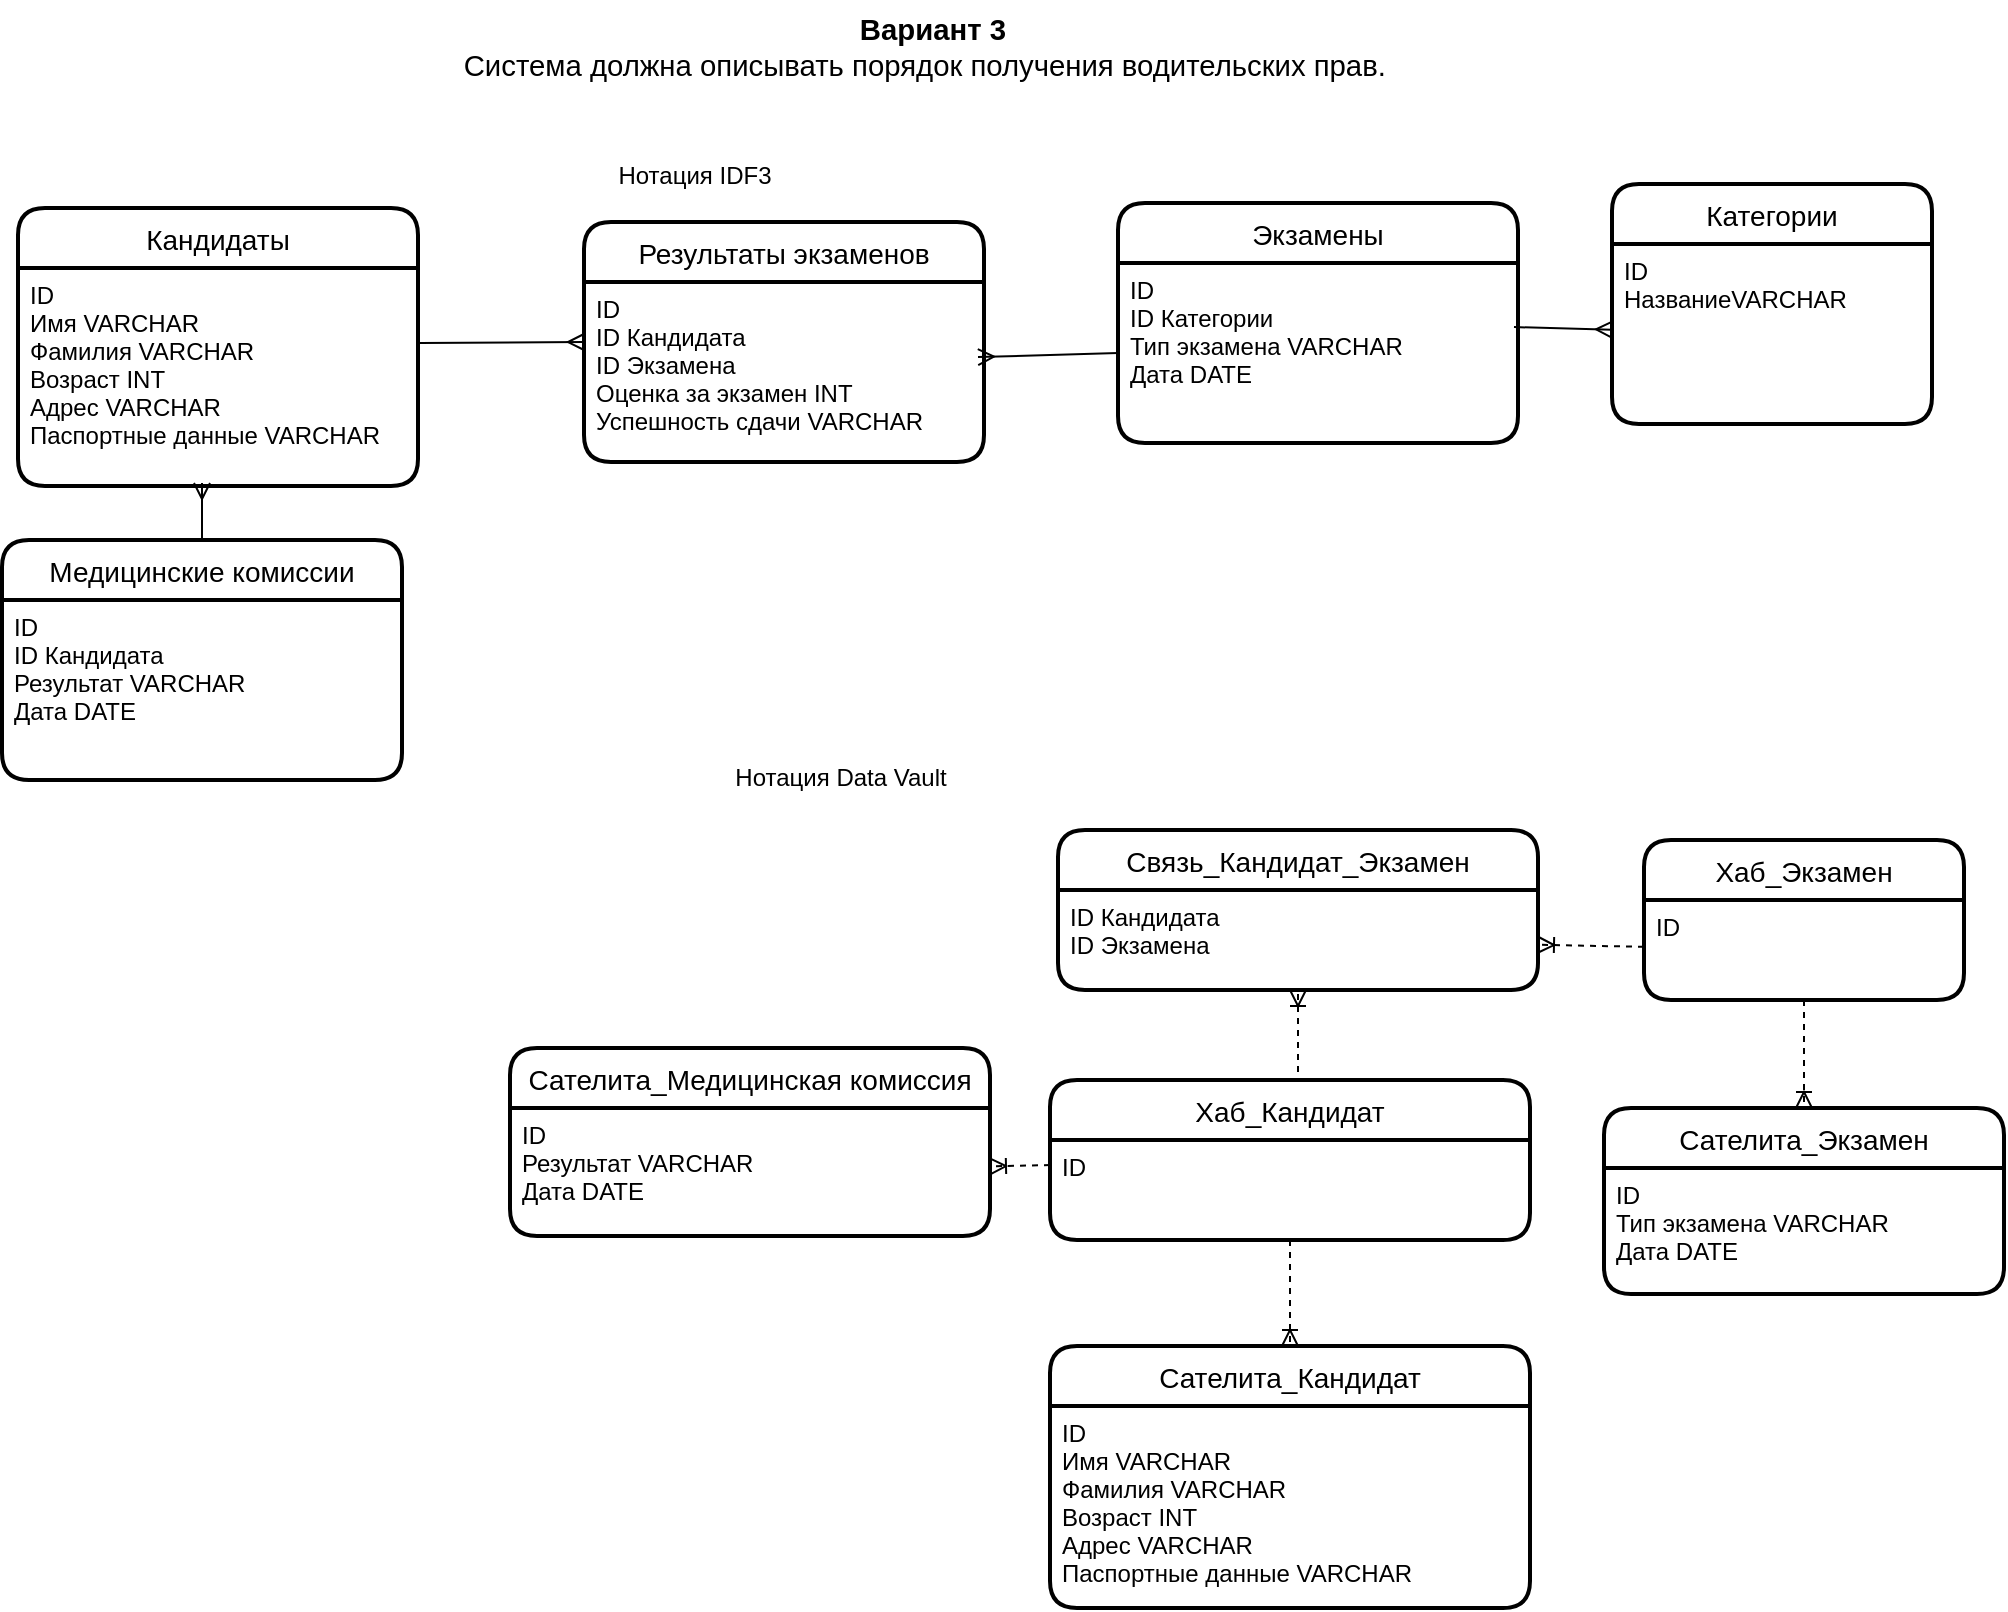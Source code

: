 <mxfile version="26.0.5">
  <diagram id="yDBRZiaTPx-2oKyrs-rQ" name="Страница 1">
    <mxGraphModel dx="2261" dy="780" grid="0" gridSize="10" guides="1" tooltips="1" connect="1" arrows="1" fold="1" page="1" pageScale="1" pageWidth="827" pageHeight="1169" math="0" shadow="0">
      <root>
        <mxCell id="0" />
        <mxCell id="1" parent="0" />
        <mxCell id="eij8mgXqUikKY7fD8WlG-15" value="&lt;p class=&quot;paragraph&quot; style=&quot;margin: 0cm ; vertical-align: baseline&quot;&gt;&lt;span class=&quot;normaltextrun&quot;&gt;&lt;b&gt;&lt;span style=&quot;font-size: 11.0pt ; font-family: &amp;quot;arial&amp;quot; , sans-serif&quot;&gt;Вариант 3&lt;/span&gt;&lt;/b&gt;&lt;/span&gt;&lt;span class=&quot;normaltextrun&quot;&gt;&lt;span style=&quot;font-size: 11.0pt ; font-family: &amp;quot;arial&amp;quot; , sans-serif&quot;&gt;&amp;nbsp;&lt;/span&gt;&lt;/span&gt;&lt;/p&gt;&lt;p class=&quot;paragraph&quot; style=&quot;margin: 0cm ; vertical-align: baseline&quot;&gt;&lt;span class=&quot;eop&quot;&gt;&lt;span style=&quot;background-color: transparent; font-size: 14.667px;&quot;&gt;&lt;font face=&quot;arial, sans-serif&quot;&gt;Система должна описывать порядок получения водительских прав.&amp;nbsp;&amp;nbsp;&lt;/font&gt;&lt;/span&gt;&lt;span style=&quot;font-size: 11.0pt ; font-family: &amp;quot;arial&amp;quot; , sans-serif&quot;&gt;&amp;nbsp;&lt;/span&gt;&lt;/span&gt;&lt;span style=&quot;font-size: 9.0pt ; font-family: &amp;quot;segoe ui&amp;quot; , sans-serif&quot;&gt;&lt;/span&gt;&lt;/p&gt;" style="text;html=1;align=center;verticalAlign=middle;resizable=0;points=[];autosize=1;" parent="1" vertex="1">
          <mxGeometry y="42" width="491" height="47" as="geometry" />
        </mxCell>
        <mxCell id="eij8mgXqUikKY7fD8WlG-13" value="Экзамены" style="swimlane;childLayout=stackLayout;horizontal=1;startSize=30;horizontalStack=0;rounded=1;fontSize=14;fontStyle=0;strokeWidth=2;resizeParent=0;resizeLast=1;shadow=0;dashed=0;align=center;" parent="1" vertex="1">
          <mxGeometry x="337" y="143.5" width="200" height="120" as="geometry" />
        </mxCell>
        <mxCell id="eij8mgXqUikKY7fD8WlG-14" value="ID&#xa;ID Категории&#xa;Тип экзамена VARCHAR&#xa;Дата DATE" style="align=left;strokeColor=none;fillColor=none;spacingLeft=4;fontSize=12;verticalAlign=top;resizable=0;rotatable=0;part=1;" parent="eij8mgXqUikKY7fD8WlG-13" vertex="1">
          <mxGeometry y="30" width="200" height="90" as="geometry" />
        </mxCell>
        <mxCell id="eij8mgXqUikKY7fD8WlG-18" value="Нотация IDF3" style="text;html=1;align=center;verticalAlign=middle;resizable=0;points=[];autosize=1;" parent="1" vertex="1">
          <mxGeometry x="80" y="120" width="90" height="20" as="geometry" />
        </mxCell>
        <mxCell id="eij8mgXqUikKY7fD8WlG-19" value="Нотация Data Vault" style="text;html=1;align=center;verticalAlign=middle;resizable=0;points=[];autosize=1;" parent="1" vertex="1">
          <mxGeometry x="138" y="421" width="120" height="20" as="geometry" />
        </mxCell>
        <mxCell id="eij8mgXqUikKY7fD8WlG-30" value="Связь_Кандидат_Экзамен" style="swimlane;childLayout=stackLayout;horizontal=1;startSize=30;horizontalStack=0;rounded=1;fontSize=14;fontStyle=0;strokeWidth=2;resizeParent=0;resizeLast=1;shadow=0;dashed=0;align=center;" parent="1" vertex="1">
          <mxGeometry x="307" y="457" width="240" height="80" as="geometry" />
        </mxCell>
        <mxCell id="eij8mgXqUikKY7fD8WlG-31" value="ID Кандидата&#xa;ID Экзамена" style="align=left;strokeColor=none;fillColor=none;spacingLeft=4;fontSize=12;verticalAlign=top;resizable=0;rotatable=0;part=1;" parent="eij8mgXqUikKY7fD8WlG-30" vertex="1">
          <mxGeometry y="30" width="240" height="50" as="geometry" />
        </mxCell>
        <mxCell id="eij8mgXqUikKY7fD8WlG-9" value="Кандидаты" style="swimlane;childLayout=stackLayout;horizontal=1;startSize=30;horizontalStack=0;rounded=1;fontSize=14;fontStyle=0;strokeWidth=2;resizeParent=0;resizeLast=1;shadow=0;dashed=0;align=center;" parent="1" vertex="1">
          <mxGeometry x="-213" y="146" width="200" height="139" as="geometry" />
        </mxCell>
        <mxCell id="eij8mgXqUikKY7fD8WlG-10" value="ID&#xa;Имя VARCHAR&#xa;Фамилия VARCHAR&#xa;Возраст INT&#xa;Адрес VARCHAR&#xa;Паспортные данные VARCHAR" style="align=left;strokeColor=none;fillColor=none;spacingLeft=4;fontSize=12;verticalAlign=top;resizable=0;rotatable=0;part=1;" parent="eij8mgXqUikKY7fD8WlG-9" vertex="1">
          <mxGeometry y="30" width="200" height="109" as="geometry" />
        </mxCell>
        <mxCell id="eij8mgXqUikKY7fD8WlG-11" value="Категории" style="swimlane;childLayout=stackLayout;horizontal=1;startSize=30;horizontalStack=0;rounded=1;fontSize=14;fontStyle=0;strokeWidth=2;resizeParent=0;resizeLast=1;shadow=0;dashed=0;align=center;" parent="1" vertex="1">
          <mxGeometry x="584" y="134" width="160" height="120" as="geometry" />
        </mxCell>
        <mxCell id="eij8mgXqUikKY7fD8WlG-12" value="ID&#xa;НазваниеVARCHAR&#xa;" style="align=left;strokeColor=none;fillColor=none;spacingLeft=4;fontSize=12;verticalAlign=top;resizable=0;rotatable=0;part=1;" parent="eij8mgXqUikKY7fD8WlG-11" vertex="1">
          <mxGeometry y="30" width="160" height="90" as="geometry" />
        </mxCell>
        <mxCell id="eij8mgXqUikKY7fD8WlG-32" value="Хаб_Экзамен" style="swimlane;childLayout=stackLayout;horizontal=1;startSize=30;horizontalStack=0;rounded=1;fontSize=14;fontStyle=0;strokeWidth=2;resizeParent=0;resizeLast=1;shadow=0;dashed=0;align=center;" parent="1" vertex="1">
          <mxGeometry x="600" y="462" width="160" height="80" as="geometry" />
        </mxCell>
        <mxCell id="eij8mgXqUikKY7fD8WlG-33" value="ID&#xa;" style="align=left;strokeColor=none;fillColor=none;spacingLeft=4;fontSize=12;verticalAlign=top;resizable=0;rotatable=0;part=1;" parent="eij8mgXqUikKY7fD8WlG-32" vertex="1">
          <mxGeometry y="30" width="160" height="50" as="geometry" />
        </mxCell>
        <mxCell id="eij8mgXqUikKY7fD8WlG-36" value="Сателита_Экзамен" style="swimlane;childLayout=stackLayout;horizontal=1;startSize=30;horizontalStack=0;rounded=1;fontSize=14;fontStyle=0;strokeWidth=2;resizeParent=0;resizeLast=1;shadow=0;dashed=0;align=center;" parent="1" vertex="1">
          <mxGeometry x="580" y="596" width="200" height="93" as="geometry" />
        </mxCell>
        <mxCell id="eij8mgXqUikKY7fD8WlG-37" value="ID&#xa;Тип экзамена VARCHAR&#xa;Дата DATE" style="align=left;strokeColor=none;fillColor=none;spacingLeft=4;fontSize=12;verticalAlign=top;resizable=0;rotatable=0;part=1;" parent="eij8mgXqUikKY7fD8WlG-36" vertex="1">
          <mxGeometry y="30" width="200" height="63" as="geometry" />
        </mxCell>
        <mxCell id="eij8mgXqUikKY7fD8WlG-50" value="" style="fontSize=12;html=1;endArrow=ERoneToMany;dashed=1;" parent="1" source="eij8mgXqUikKY7fD8WlG-33" target="eij8mgXqUikKY7fD8WlG-31" edge="1">
          <mxGeometry width="100" height="100" relative="1" as="geometry">
            <mxPoint x="644" y="1052" as="sourcePoint" />
            <mxPoint x="744" y="952" as="targetPoint" />
          </mxGeometry>
        </mxCell>
        <mxCell id="eij8mgXqUikKY7fD8WlG-52" value="" style="fontSize=12;html=1;endArrow=ERoneToMany;dashed=1;exitX=0.5;exitY=1;exitDx=0;exitDy=0;entryX=0.5;entryY=0;entryDx=0;entryDy=0;" parent="1" source="eij8mgXqUikKY7fD8WlG-43" target="eij8mgXqUikKY7fD8WlG-24" edge="1">
          <mxGeometry width="100" height="100" relative="1" as="geometry">
            <mxPoint x="664" y="1072" as="sourcePoint" />
            <mxPoint x="764" y="972" as="targetPoint" />
          </mxGeometry>
        </mxCell>
        <mxCell id="eij8mgXqUikKY7fD8WlG-54" value="" style="fontSize=12;html=1;endArrow=ERoneToMany;dashed=1;entryX=0.5;entryY=0;entryDx=0;entryDy=0;exitX=0.5;exitY=1;exitDx=0;exitDy=0;" parent="1" source="eij8mgXqUikKY7fD8WlG-33" target="eij8mgXqUikKY7fD8WlG-36" edge="1">
          <mxGeometry width="100" height="100" relative="1" as="geometry">
            <mxPoint x="664" y="1072" as="sourcePoint" />
            <mxPoint x="764" y="972" as="targetPoint" />
          </mxGeometry>
        </mxCell>
        <mxCell id="eij8mgXqUikKY7fD8WlG-42" value="Хаб_Кандидат" style="swimlane;childLayout=stackLayout;horizontal=1;startSize=30;horizontalStack=0;rounded=1;fontSize=14;fontStyle=0;strokeWidth=2;resizeParent=0;resizeLast=1;shadow=0;dashed=0;align=center;" parent="1" vertex="1">
          <mxGeometry x="303" y="582" width="240" height="80" as="geometry" />
        </mxCell>
        <mxCell id="eij8mgXqUikKY7fD8WlG-43" value="ID&#xa;" style="align=left;strokeColor=none;fillColor=none;spacingLeft=4;fontSize=12;verticalAlign=top;resizable=0;rotatable=0;part=1;" parent="eij8mgXqUikKY7fD8WlG-42" vertex="1">
          <mxGeometry y="30" width="240" height="50" as="geometry" />
        </mxCell>
        <mxCell id="eij8mgXqUikKY7fD8WlG-24" value="Сателита_Кандидат" style="swimlane;childLayout=stackLayout;horizontal=1;startSize=30;horizontalStack=0;rounded=1;fontSize=14;fontStyle=0;strokeWidth=2;resizeParent=0;resizeLast=1;shadow=0;dashed=0;align=center;" parent="1" vertex="1">
          <mxGeometry x="303" y="715" width="240" height="131" as="geometry" />
        </mxCell>
        <mxCell id="eij8mgXqUikKY7fD8WlG-25" value="ID&#xa;Имя VARCHAR&#xa;Фамилия VARCHAR&#xa;Возраст INT&#xa;Адрес VARCHAR&#xa;Паспортные данные VARCHAR" style="align=left;strokeColor=none;fillColor=none;spacingLeft=4;fontSize=12;verticalAlign=top;resizable=0;rotatable=0;part=1;" parent="eij8mgXqUikKY7fD8WlG-24" vertex="1">
          <mxGeometry y="30" width="240" height="101" as="geometry" />
        </mxCell>
        <mxCell id="79YEv3HbTpaVEv2zhENr-1" value="Медицинские комиссии" style="swimlane;childLayout=stackLayout;horizontal=1;startSize=30;horizontalStack=0;rounded=1;fontSize=14;fontStyle=0;strokeWidth=2;resizeParent=0;resizeLast=1;shadow=0;dashed=0;align=center;" vertex="1" parent="1">
          <mxGeometry x="-221" y="312" width="200" height="120" as="geometry" />
        </mxCell>
        <mxCell id="79YEv3HbTpaVEv2zhENr-2" value="ID&#xa;ID Кандидата&#xa;Результат VARCHAR&#xa;Дата DATE" style="align=left;strokeColor=none;fillColor=none;spacingLeft=4;fontSize=12;verticalAlign=top;resizable=0;rotatable=0;part=1;" vertex="1" parent="79YEv3HbTpaVEv2zhENr-1">
          <mxGeometry y="30" width="200" height="90" as="geometry" />
        </mxCell>
        <mxCell id="79YEv3HbTpaVEv2zhENr-3" value="Результаты экзаменов" style="swimlane;childLayout=stackLayout;horizontal=1;startSize=30;horizontalStack=0;rounded=1;fontSize=14;fontStyle=0;strokeWidth=2;resizeParent=0;resizeLast=1;shadow=0;dashed=0;align=center;" vertex="1" parent="1">
          <mxGeometry x="70" y="153" width="200" height="120" as="geometry" />
        </mxCell>
        <mxCell id="79YEv3HbTpaVEv2zhENr-4" value="ID&#xa;ID Кандидата&#xa;ID Экзамена&#xa;Оценка за экзамен INT&#xa;Успешность сдачи VARCHAR" style="align=left;strokeColor=none;fillColor=none;spacingLeft=4;fontSize=12;verticalAlign=top;resizable=0;rotatable=0;part=1;" vertex="1" parent="79YEv3HbTpaVEv2zhENr-3">
          <mxGeometry y="30" width="200" height="90" as="geometry" />
        </mxCell>
        <mxCell id="79YEv3HbTpaVEv2zhENr-5" value="" style="endArrow=ERmany;html=1;rounded=0;exitX=1.005;exitY=0.344;exitDx=0;exitDy=0;entryX=0;entryY=0.5;entryDx=0;entryDy=0;endFill=0;exitPerimeter=0;" edge="1" parent="1" source="eij8mgXqUikKY7fD8WlG-10" target="79YEv3HbTpaVEv2zhENr-3">
          <mxGeometry width="50" height="50" relative="1" as="geometry">
            <mxPoint x="387" y="372" as="sourcePoint" />
            <mxPoint x="437" y="322" as="targetPoint" />
          </mxGeometry>
        </mxCell>
        <mxCell id="79YEv3HbTpaVEv2zhENr-6" value="" style="endArrow=ERmany;html=1;rounded=0;exitX=0.99;exitY=0.356;exitDx=0;exitDy=0;exitPerimeter=0;endFill=0;" edge="1" parent="1" source="eij8mgXqUikKY7fD8WlG-14" target="eij8mgXqUikKY7fD8WlG-12">
          <mxGeometry width="50" height="50" relative="1" as="geometry">
            <mxPoint x="387" y="372" as="sourcePoint" />
            <mxPoint x="437" y="322" as="targetPoint" />
          </mxGeometry>
        </mxCell>
        <mxCell id="79YEv3HbTpaVEv2zhENr-7" value="" style="endArrow=none;html=1;rounded=0;entryX=0;entryY=0.5;entryDx=0;entryDy=0;startArrow=ERmany;startFill=0;exitX=0.985;exitY=0.417;exitDx=0;exitDy=0;exitPerimeter=0;" edge="1" parent="1" source="79YEv3HbTpaVEv2zhENr-4" target="eij8mgXqUikKY7fD8WlG-14">
          <mxGeometry width="50" height="50" relative="1" as="geometry">
            <mxPoint x="387" y="372" as="sourcePoint" />
            <mxPoint x="437" y="322" as="targetPoint" />
          </mxGeometry>
        </mxCell>
        <mxCell id="79YEv3HbTpaVEv2zhENr-8" value="" style="endArrow=ERmany;html=1;rounded=0;exitX=0.5;exitY=0;exitDx=0;exitDy=0;entryX=0.46;entryY=0.986;entryDx=0;entryDy=0;entryPerimeter=0;endFill=0;" edge="1" parent="1" source="79YEv3HbTpaVEv2zhENr-1" target="eij8mgXqUikKY7fD8WlG-10">
          <mxGeometry width="50" height="50" relative="1" as="geometry">
            <mxPoint x="387" y="372" as="sourcePoint" />
            <mxPoint x="437" y="322" as="targetPoint" />
          </mxGeometry>
        </mxCell>
        <mxCell id="79YEv3HbTpaVEv2zhENr-13" value="Сателита_Медицинская комиссия" style="swimlane;childLayout=stackLayout;horizontal=1;startSize=30;horizontalStack=0;rounded=1;fontSize=14;fontStyle=0;strokeWidth=2;resizeParent=0;resizeLast=1;shadow=0;dashed=0;align=center;" vertex="1" parent="1">
          <mxGeometry x="33" y="566" width="240" height="94" as="geometry" />
        </mxCell>
        <mxCell id="79YEv3HbTpaVEv2zhENr-14" value="ID&#xa;Результат VARCHAR&#xa;Дата DATE" style="align=left;strokeColor=none;fillColor=none;spacingLeft=4;fontSize=12;verticalAlign=top;resizable=0;rotatable=0;part=1;" vertex="1" parent="79YEv3HbTpaVEv2zhENr-13">
          <mxGeometry y="30" width="240" height="64" as="geometry" />
        </mxCell>
        <mxCell id="79YEv3HbTpaVEv2zhENr-15" value="" style="fontSize=12;html=1;endArrow=ERoneToMany;dashed=1;entryX=0.5;entryY=1;entryDx=0;entryDy=0;" edge="1" parent="1" target="eij8mgXqUikKY7fD8WlG-31">
          <mxGeometry width="100" height="100" relative="1" as="geometry">
            <mxPoint x="427" y="578" as="sourcePoint" />
            <mxPoint x="557" y="524" as="targetPoint" />
          </mxGeometry>
        </mxCell>
        <mxCell id="79YEv3HbTpaVEv2zhENr-17" value="" style="fontSize=12;html=1;endArrow=ERoneToMany;dashed=1;exitX=0;exitY=0.25;exitDx=0;exitDy=0;" edge="1" parent="1" source="eij8mgXqUikKY7fD8WlG-43" target="79YEv3HbTpaVEv2zhENr-14">
          <mxGeometry width="100" height="100" relative="1" as="geometry">
            <mxPoint x="437" y="588" as="sourcePoint" />
            <mxPoint x="437" y="547" as="targetPoint" />
          </mxGeometry>
        </mxCell>
      </root>
    </mxGraphModel>
  </diagram>
</mxfile>
